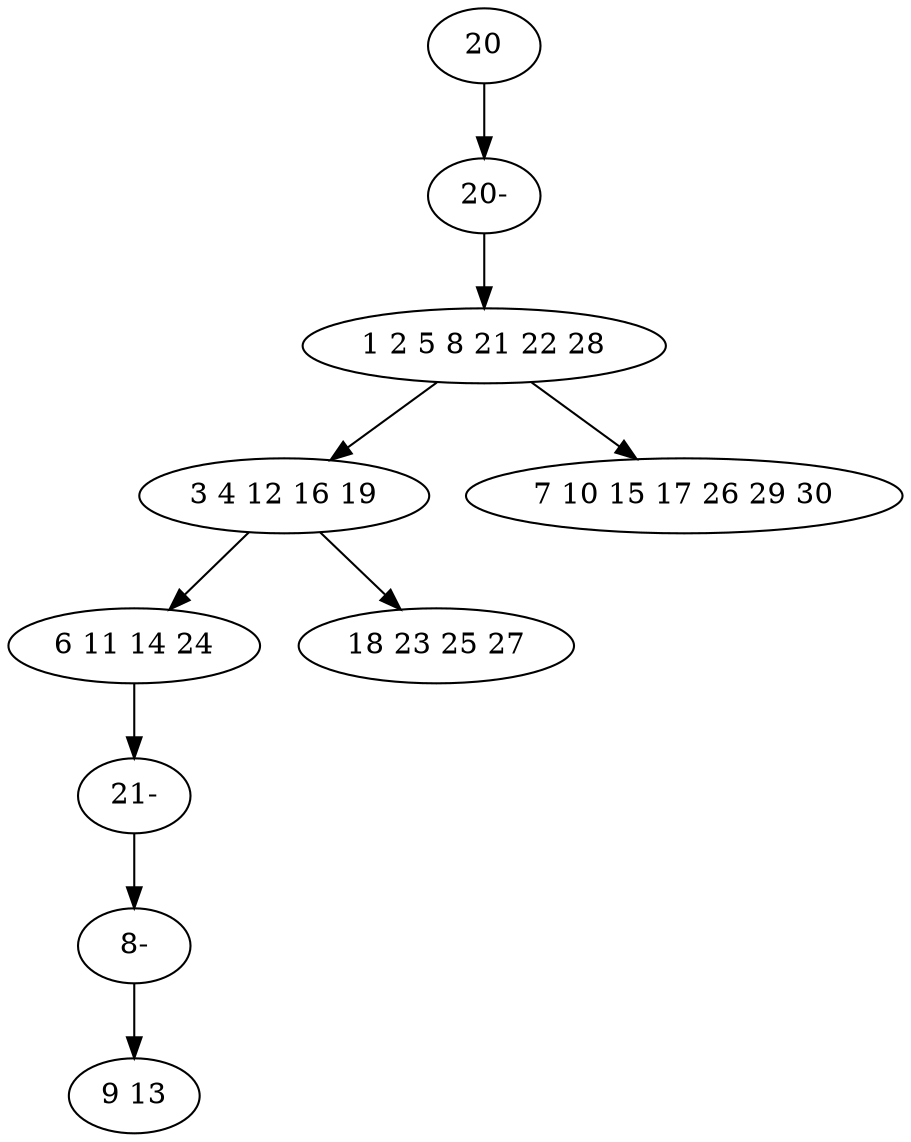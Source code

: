 digraph true_tree {
	"0" -> "8"
	"1" -> "2"
	"2" -> "3"
	"1" -> "4"
	"2" -> "5"
	"3" -> "7"
	"7" -> "9"
	"8" -> "1"
	"9" -> "6"
	"0" [label="20"];
	"1" [label="1 2 5 8 21 22 28"];
	"2" [label="3 4 12 16 19"];
	"3" [label="6 11 14 24"];
	"4" [label="7 10 15 17 26 29 30"];
	"5" [label="18 23 25 27"];
	"6" [label="9 13"];
	"7" [label="21-"];
	"8" [label="20-"];
	"9" [label="8-"];
}
